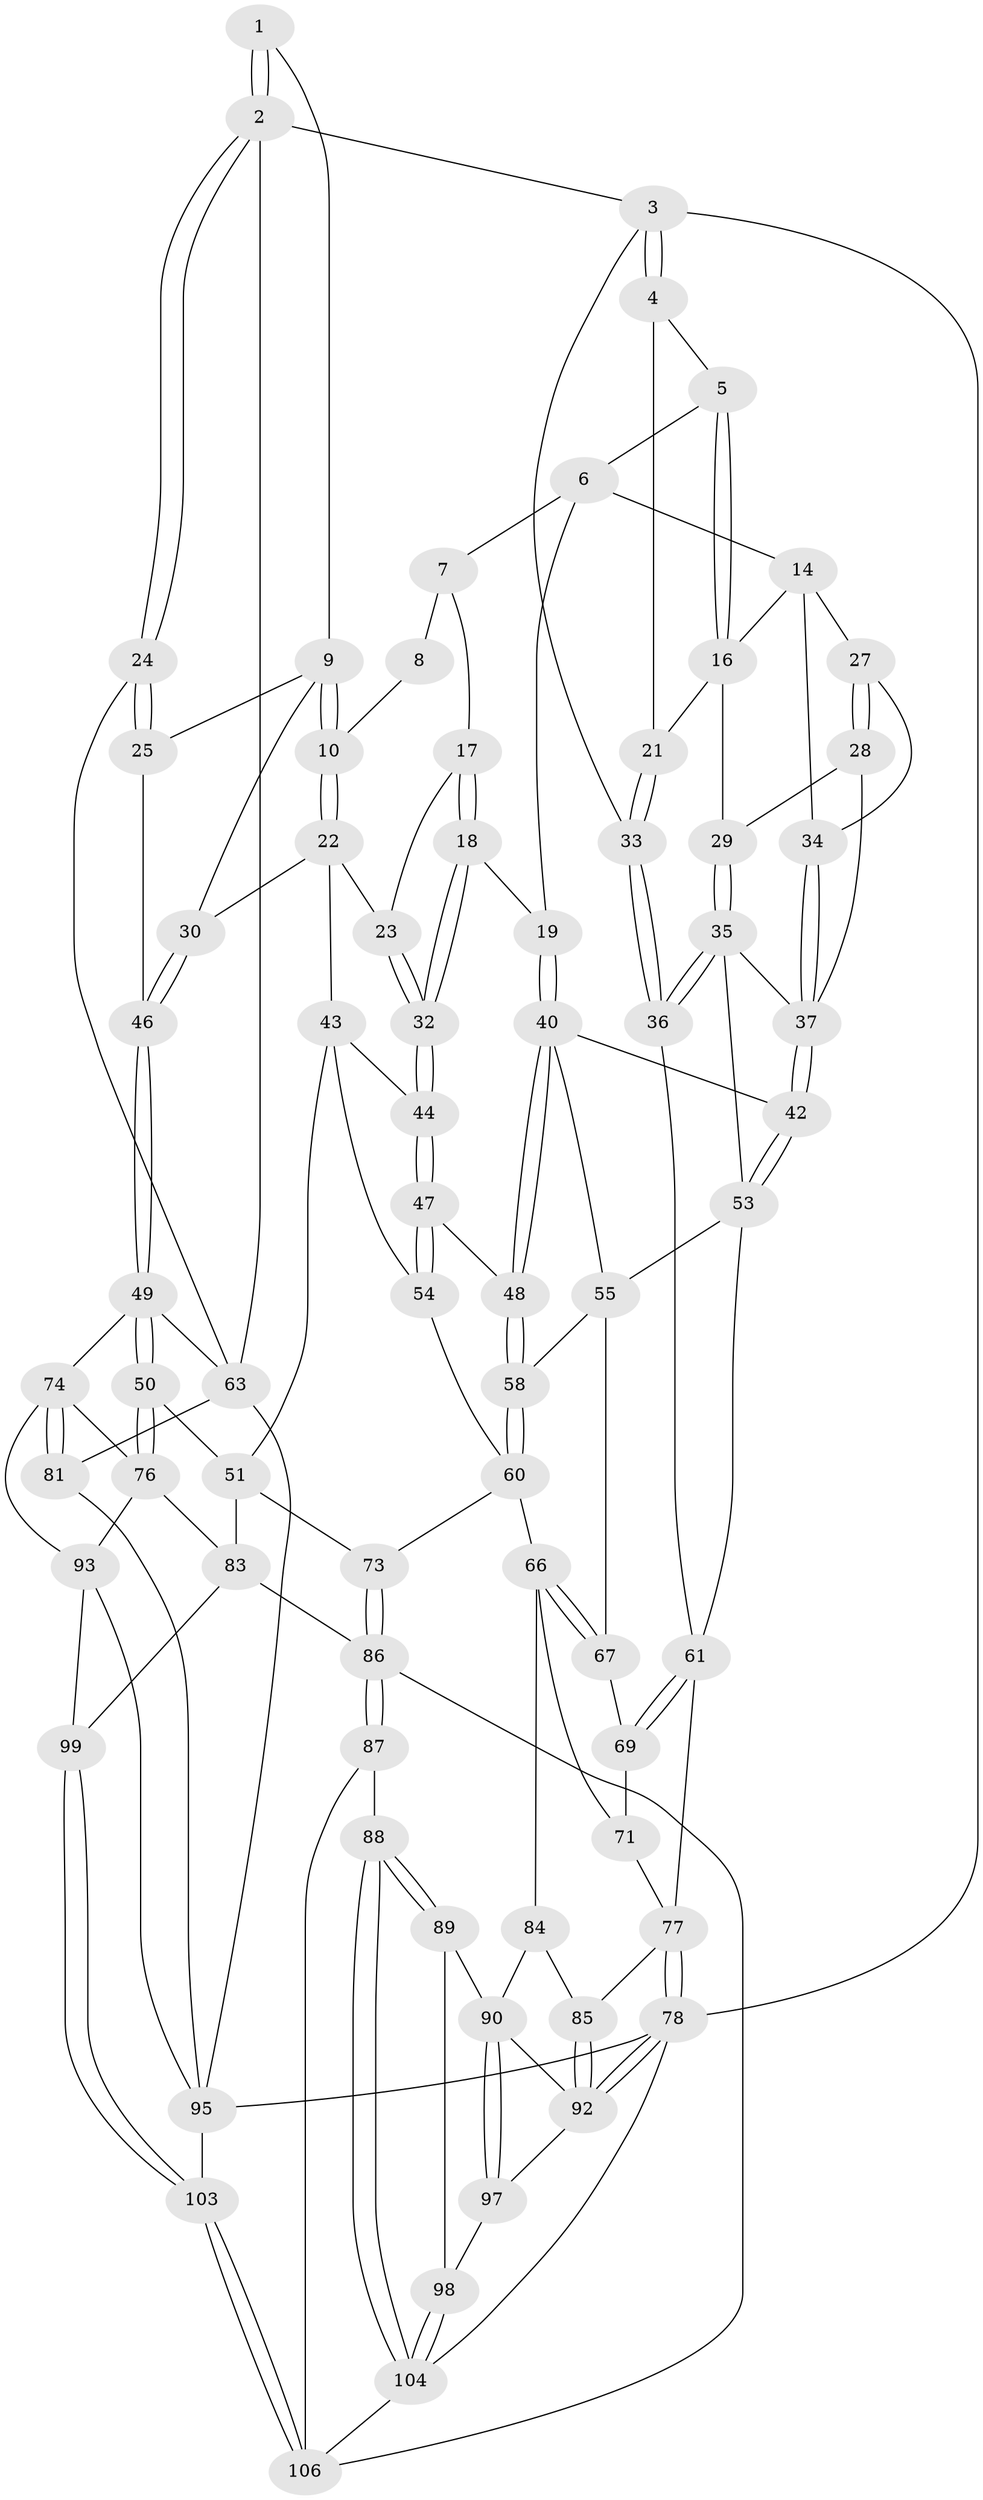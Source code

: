 // Generated by graph-tools (version 1.1) at 2025/52/02/27/25 19:52:42]
// undirected, 74 vertices, 170 edges
graph export_dot {
graph [start="1"]
  node [color=gray90,style=filled];
  1 [pos="+0.8740168603721449+0"];
  2 [pos="+1+0"];
  3 [pos="+0+0"];
  4 [pos="+0+0"];
  5 [pos="+0.17263316100189394+0"];
  6 [pos="+0.3130424343327836+0",super="+13"];
  7 [pos="+0.36240936965262577+0",super="+12"];
  8 [pos="+0.6565881649549161+0",super="+11"];
  9 [pos="+0.8393125548564636+0.05192578272438831",super="+26"];
  10 [pos="+0.6925136826337002+0.12288934592275405"];
  14 [pos="+0.3613043625111699+0.11126951570455171",super="+15"];
  16 [pos="+0.14307056585677122+0.05827306742299154",super="+20"];
  17 [pos="+0.5310898864222343+0.07516341020957464"];
  18 [pos="+0.42682876509815837+0.13764902059624437"];
  19 [pos="+0.38717609413949355+0.123353721519402"];
  21 [pos="+0.04509918056859838+0.1209059792443143"];
  22 [pos="+0.6917699847532465+0.1248697703508404",super="+31"];
  23 [pos="+0.6087532369830891+0.1154082680941931"];
  24 [pos="+1+0.01296697324584392",super="+59"];
  25 [pos="+0.9272120715597337+0.1413830457980855",super="+45"];
  27 [pos="+0.19326833580064975+0.1394467957522902"];
  28 [pos="+0.14239109200972905+0.19057057254036863"];
  29 [pos="+0.08557026457177228+0.16975918601949527"];
  30 [pos="+0.7559525613358316+0.20785617775208567"];
  32 [pos="+0.48813141876071825+0.20502212894935634"];
  33 [pos="+0+0.15592968870837645"];
  34 [pos="+0.2287236414134741+0.16968986722813983"];
  35 [pos="+0.023402372434867688+0.3108947559504361",super="+39"];
  36 [pos="+0+0.3935609663722078"];
  37 [pos="+0.21117627401721595+0.2494250443153663",super="+38"];
  40 [pos="+0.32135414201518825+0.2706196311941511",super="+41"];
  42 [pos="+0.22187740646148896+0.29095510596802415"];
  43 [pos="+0.574170889663348+0.27653682359937237",super="+52"];
  44 [pos="+0.5166616792283936+0.25354684963191754"];
  46 [pos="+0.8284348356503899+0.3048906832042519"];
  47 [pos="+0.4289691905310487+0.3352550286235811"];
  48 [pos="+0.40483365576204905+0.34270075038905"];
  49 [pos="+0.7696801812318107+0.4566236315694159",super="+64"];
  50 [pos="+0.7352389766150168+0.48031302860297614"];
  51 [pos="+0.7141666806378717+0.478164266666018",super="+72"];
  53 [pos="+0.0897152873158944+0.32190694028638384",super="+57"];
  54 [pos="+0.5761573127003727+0.48808495687421083"];
  55 [pos="+0.25629661195672976+0.4223327257963619",super="+56"];
  58 [pos="+0.38342911344521874+0.39761675388401874"];
  60 [pos="+0.4499160758991778+0.5396635418922382",super="+65"];
  61 [pos="+0+0.5019408545246965",super="+62"];
  63 [pos="+1+0.4597756425158578",super="+68"];
  66 [pos="+0.29219055963371693+0.5959885346647528",super="+70"];
  67 [pos="+0.2330845404952947+0.5067450908229212"];
  69 [pos="+0.10374934624674263+0.5470748603273926"];
  71 [pos="+0.1291186056914499+0.6368842944821794"];
  73 [pos="+0.4868757471162442+0.7784466832906056"];
  74 [pos="+0.9869141959585145+0.6988406731465417",super="+75"];
  76 [pos="+0.7677788950457041+0.5924431780069975",super="+82"];
  77 [pos="+0+0.634505255128056",super="+80"];
  78 [pos="+0+1",super="+79"];
  81 [pos="+1+0.7823350801817369"];
  83 [pos="+0.623776315684237+0.7786646205695522",super="+100"];
  84 [pos="+0.239812124694396+0.7059512540719481"];
  85 [pos="+0.12545135134458033+0.7217680758500229"];
  86 [pos="+0.46279912911522625+0.833418203703044",super="+101"];
  87 [pos="+0.42763102305385825+0.854677506725898"];
  88 [pos="+0.4195799432103799+0.8543851050481475"];
  89 [pos="+0.2928235916456063+0.7831561740885898"];
  90 [pos="+0.2514763814328344+0.7490683879210281",super="+91"];
  92 [pos="+0.06533796851590487+0.8455046359381598",super="+96"];
  93 [pos="+0.8355342355530047+0.8280398863137374",super="+94"];
  95 [pos="+0.8983521462584535+0.8548413943570647",super="+102"];
  97 [pos="+0.20213515468399101+0.8458613022014164"];
  98 [pos="+0.2420312796056627+0.894870437044336"];
  99 [pos="+0.6998173280551682+1"];
  103 [pos="+0.7550459284481741+1"];
  104 [pos="+0.2568905947858578+0.9212121981258894",super="+105"];
  106 [pos="+0.5497160679247168+1",super="+107"];
  1 -- 2;
  1 -- 2;
  1 -- 9;
  2 -- 3;
  2 -- 24;
  2 -- 24;
  2 -- 63;
  3 -- 4;
  3 -- 4;
  3 -- 33;
  3 -- 78;
  4 -- 5;
  4 -- 21;
  5 -- 6;
  5 -- 16;
  5 -- 16;
  6 -- 7;
  6 -- 19;
  6 -- 14;
  7 -- 8 [weight=2];
  7 -- 17;
  8 -- 10;
  9 -- 10;
  9 -- 10;
  9 -- 25;
  9 -- 30;
  10 -- 22;
  10 -- 22;
  14 -- 34;
  14 -- 16;
  14 -- 27;
  16 -- 21;
  16 -- 29;
  17 -- 18;
  17 -- 18;
  17 -- 23;
  18 -- 19;
  18 -- 32;
  18 -- 32;
  19 -- 40;
  19 -- 40;
  21 -- 33;
  21 -- 33;
  22 -- 23;
  22 -- 43;
  22 -- 30;
  23 -- 32;
  23 -- 32;
  24 -- 25 [weight=2];
  24 -- 25;
  24 -- 63;
  25 -- 46;
  27 -- 28;
  27 -- 28;
  27 -- 34;
  28 -- 29;
  28 -- 37;
  29 -- 35;
  29 -- 35;
  30 -- 46;
  30 -- 46;
  32 -- 44;
  32 -- 44;
  33 -- 36;
  33 -- 36;
  34 -- 37;
  34 -- 37;
  35 -- 36;
  35 -- 36;
  35 -- 53;
  35 -- 37;
  36 -- 61;
  37 -- 42;
  37 -- 42;
  40 -- 48;
  40 -- 48;
  40 -- 42;
  40 -- 55;
  42 -- 53;
  42 -- 53;
  43 -- 44;
  43 -- 51;
  43 -- 54;
  44 -- 47;
  44 -- 47;
  46 -- 49;
  46 -- 49;
  47 -- 48;
  47 -- 54;
  47 -- 54;
  48 -- 58;
  48 -- 58;
  49 -- 50;
  49 -- 50;
  49 -- 74;
  49 -- 63;
  50 -- 51;
  50 -- 76;
  50 -- 76;
  51 -- 73;
  51 -- 83;
  53 -- 61;
  53 -- 55;
  54 -- 60;
  55 -- 58;
  55 -- 67;
  58 -- 60;
  58 -- 60;
  60 -- 73;
  60 -- 66;
  61 -- 69;
  61 -- 69;
  61 -- 77;
  63 -- 81;
  63 -- 95;
  66 -- 67;
  66 -- 67;
  66 -- 84;
  66 -- 71;
  67 -- 69;
  69 -- 71;
  71 -- 77;
  73 -- 86;
  73 -- 86;
  74 -- 81;
  74 -- 81;
  74 -- 76;
  74 -- 93;
  76 -- 83;
  76 -- 93;
  77 -- 78;
  77 -- 78;
  77 -- 85;
  78 -- 92;
  78 -- 92;
  78 -- 104;
  78 -- 95;
  81 -- 95;
  83 -- 99;
  83 -- 86;
  84 -- 85;
  84 -- 90;
  85 -- 92;
  85 -- 92;
  86 -- 87;
  86 -- 87;
  86 -- 106;
  87 -- 88;
  87 -- 106;
  88 -- 89;
  88 -- 89;
  88 -- 104;
  88 -- 104;
  89 -- 90;
  89 -- 98;
  90 -- 97;
  90 -- 97;
  90 -- 92;
  92 -- 97;
  93 -- 95;
  93 -- 99;
  95 -- 103;
  97 -- 98;
  98 -- 104;
  98 -- 104;
  99 -- 103;
  99 -- 103;
  103 -- 106;
  103 -- 106;
  104 -- 106;
}
